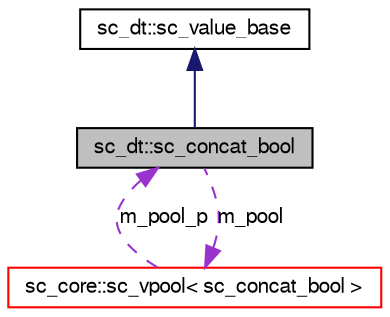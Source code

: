 digraph G
{
  edge [fontname="FreeSans",fontsize="10",labelfontname="FreeSans",labelfontsize="10"];
  node [fontname="FreeSans",fontsize="10",shape=record];
  Node1 [label="sc_dt::sc_concat_bool",height=0.2,width=0.4,color="black", fillcolor="grey75", style="filled" fontcolor="black"];
  Node2 -> Node1 [dir=back,color="midnightblue",fontsize="10",style="solid",fontname="FreeSans"];
  Node2 [label="sc_dt::sc_value_base",height=0.2,width=0.4,color="black", fillcolor="white", style="filled",URL="$a00238.html"];
  Node3 -> Node1 [dir=back,color="darkorchid3",fontsize="10",style="dashed",label="m_pool",fontname="FreeSans"];
  Node3 [label="sc_core::sc_vpool\< sc_concat_bool \>",height=0.2,width=0.4,color="red", fillcolor="white", style="filled",URL="$a00243.html"];
  Node1 -> Node3 [dir=back,color="darkorchid3",fontsize="10",style="dashed",label="m_pool_p",fontname="FreeSans"];
}
